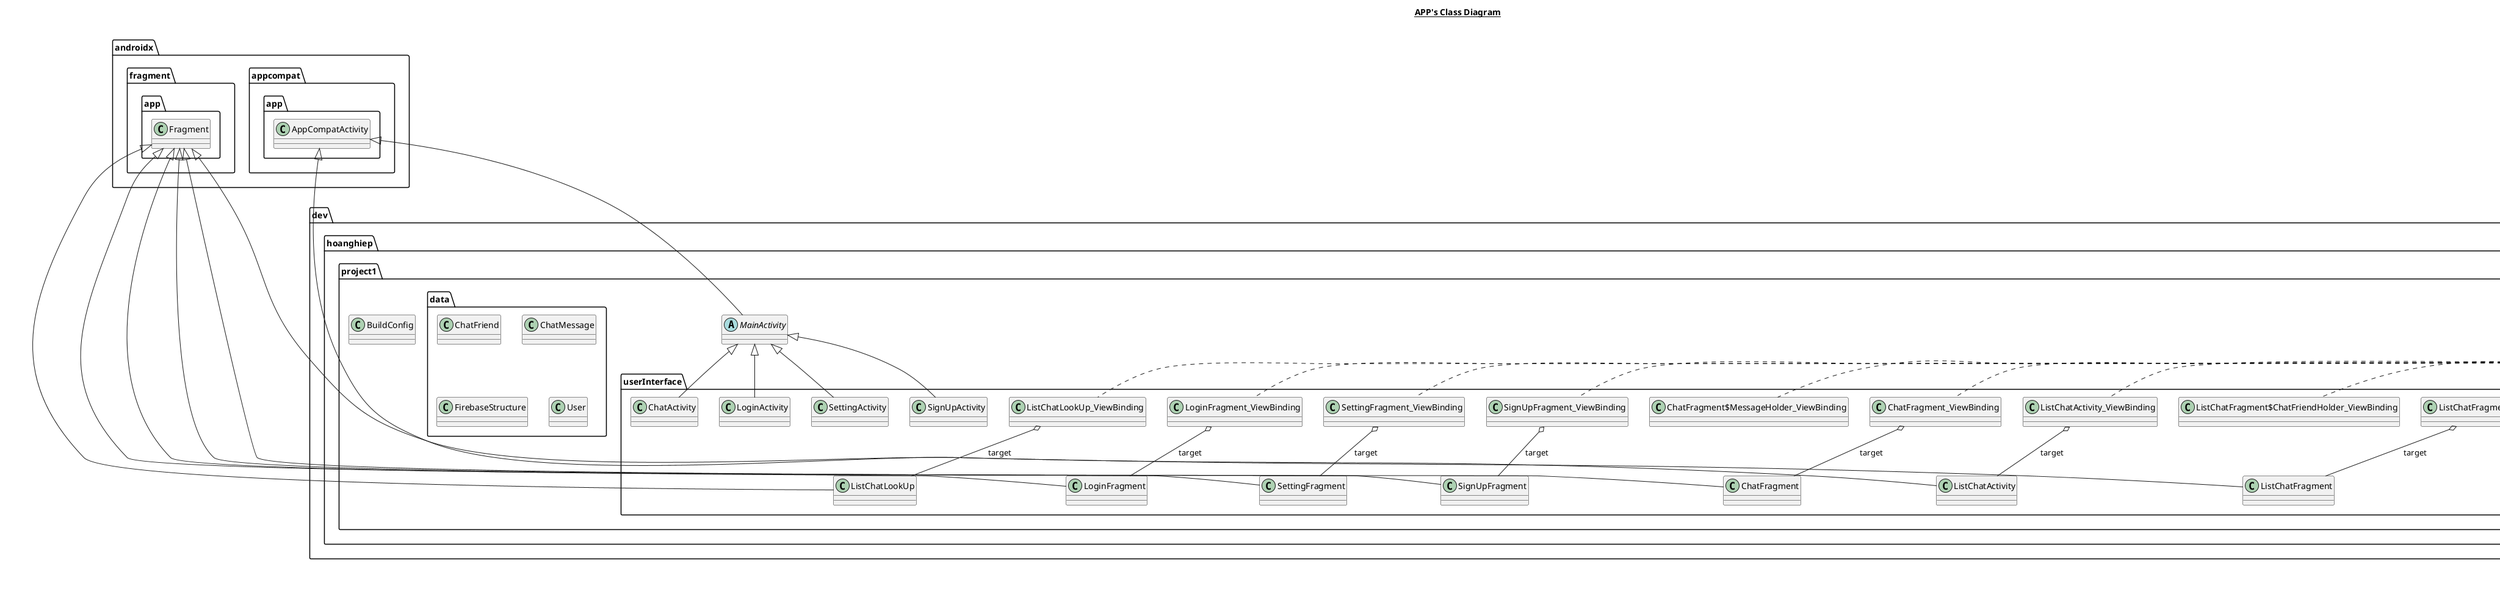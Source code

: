 @startuml

title __APP's Class Diagram__\n

  namespace dev.hoanghiep.project1 {
    class dev.hoanghiep.project1.BuildConfig {
    }
  }
  

  namespace dev.hoanghiep.project1 {
    abstract class dev.hoanghiep.project1.MainActivity {
    }
  }
  

  namespace dev.hoanghiep.project1 {
    namespace data {
      class dev.hoanghiep.project1.data.ChatFriend {
      }
    }
  }
  

  namespace dev.hoanghiep.project1 {
    namespace data {
      class dev.hoanghiep.project1.data.ChatMessage {
      }
    }
  }
  

  namespace dev.hoanghiep.project1 {
    namespace data {
      class dev.hoanghiep.project1.data.FirebaseStructure {
      }
    }
  }
  

  namespace dev.hoanghiep.project1 {
    namespace data {
      class dev.hoanghiep.project1.data.User {
      }
    }
  }
  

  namespace dev.hoanghiep.project1 {
    namespace userInterface {
      class dev.hoanghiep.project1.userInterface.ChatActivity {
      }
    }
  }
  

  namespace dev.hoanghiep.project1 {
    namespace userInterface {
      class dev.hoanghiep.project1.userInterface.ChatFragment {
      }
    }
  }
  

  namespace dev.hoanghiep.project1 {
    namespace userInterface {
      class dev.hoanghiep.project1.userInterface.ChatFragment$MessageHolder_ViewBinding {
      }
    }
  }
  

  namespace dev.hoanghiep.project1 {
    namespace userInterface {
      class dev.hoanghiep.project1.userInterface.ChatFragment_ViewBinding {
      }
    }
  }
  

  namespace dev.hoanghiep.project1 {
    namespace userInterface {
      class dev.hoanghiep.project1.userInterface.ListChatActivity {
      }
    }
  }
  

  namespace dev.hoanghiep.project1 {
    namespace userInterface {
      class dev.hoanghiep.project1.userInterface.ListChatActivity_ViewBinding {
      }
    }
  }
  

  namespace dev.hoanghiep.project1 {
    namespace userInterface {
      class dev.hoanghiep.project1.userInterface.ListChatFragment {
      }
    }
  }
  

  namespace dev.hoanghiep.project1 {
    namespace userInterface {
      class dev.hoanghiep.project1.userInterface.ListChatFragment$ChatFriendHolder_ViewBinding {
      }
    }
  }
  

  namespace dev.hoanghiep.project1 {
    namespace userInterface {
      class dev.hoanghiep.project1.userInterface.ListChatFragment_ViewBinding {
      }
    }
  }
  

  namespace dev.hoanghiep.project1 {
    namespace userInterface {
      class dev.hoanghiep.project1.userInterface.ListChatLookUp {
      }
    }
  }
  

  namespace dev.hoanghiep.project1 {
    namespace userInterface {
      class dev.hoanghiep.project1.userInterface.ListChatLookUp$UserHolder_ViewBinding {
      }
    }
  }
  

  namespace dev.hoanghiep.project1 {
    namespace userInterface {
      class dev.hoanghiep.project1.userInterface.ListChatLookUp_ViewBinding {
      }
    }
  }
  

  namespace dev.hoanghiep.project1 {
    namespace userInterface {
      class dev.hoanghiep.project1.userInterface.LoginActivity {
      }
    }
  }
  

  namespace dev.hoanghiep.project1 {
    namespace userInterface {
      class dev.hoanghiep.project1.userInterface.LoginFragment {
      }
    }
  }
  

  namespace dev.hoanghiep.project1 {
    namespace userInterface {
      class dev.hoanghiep.project1.userInterface.LoginFragment_ViewBinding {
      }
    }
  }
  

  namespace dev.hoanghiep.project1 {
    namespace userInterface {
      class dev.hoanghiep.project1.userInterface.SettingActivity {
      }
    }
  }
  

  namespace dev.hoanghiep.project1 {
    namespace userInterface {
      class dev.hoanghiep.project1.userInterface.SettingFragment {
      }
    }
  }
  

  namespace dev.hoanghiep.project1 {
    namespace userInterface {
      class dev.hoanghiep.project1.userInterface.SettingFragment_ViewBinding {
      }
    }
  }
  

  namespace dev.hoanghiep.project1 {
    namespace userInterface {
      class dev.hoanghiep.project1.userInterface.SignUpActivity {
      }
    }
  }
  

  namespace dev.hoanghiep.project1 {
    namespace userInterface {
      class dev.hoanghiep.project1.userInterface.SignUpFragment {
      }
    }
  }
  

  namespace dev.hoanghiep.project1 {
    namespace userInterface {
      class dev.hoanghiep.project1.userInterface.SignUpFragment_ViewBinding {
      }
    }
  }
  

  dev.hoanghiep.project1.MainActivity -up-|> androidx.appcompat.app.AppCompatActivity
  dev.hoanghiep.project1.userInterface.ChatActivity -up-|> dev.hoanghiep.project1.MainActivity
  dev.hoanghiep.project1.userInterface.ChatFragment -up-|> androidx.fragment.app.Fragment
  dev.hoanghiep.project1.userInterface.ChatFragment o-- dev.hoanghiep.project1.userInterface.ChatFragment.MessageAdapter : mMessageAdapter
  dev.hoanghiep.project1.userInterface.ChatFragment$MessageHolder_ViewBinding .up.|> butterknife.Unbinder
  dev.hoanghiep.project1.userInterface.ChatFragment$MessageHolder_ViewBinding o-- dev.hoanghiep.project1.userInterface.ChatFragment.MessageHolder : target
  dev.hoanghiep.project1.userInterface.ChatFragment_ViewBinding .up.|> butterknife.Unbinder
  dev.hoanghiep.project1.userInterface.ChatFragment_ViewBinding o-- dev.hoanghiep.project1.userInterface.ChatFragment : target
  dev.hoanghiep.project1.userInterface.ListChatActivity -up-|> androidx.appcompat.app.AppCompatActivity
  dev.hoanghiep.project1.userInterface.ListChatActivity o-- dev.hoanghiep.project1.userInterface.ListChatActivity.ListFriendAdapter : mAdapter
  dev.hoanghiep.project1.userInterface.ListChatActivity_ViewBinding .up.|> butterknife.Unbinder
  dev.hoanghiep.project1.userInterface.ListChatActivity_ViewBinding o-- dev.hoanghiep.project1.userInterface.ListChatActivity : target
  dev.hoanghiep.project1.userInterface.ListChatFragment -up-|> androidx.fragment.app.Fragment
  dev.hoanghiep.project1.userInterface.ListChatFragment$ChatFriendHolder_ViewBinding .up.|> butterknife.Unbinder
  dev.hoanghiep.project1.userInterface.ListChatFragment$ChatFriendHolder_ViewBinding o-- dev.hoanghiep.project1.userInterface.ListChatFragment.ChatFriendHolder : target
  dev.hoanghiep.project1.userInterface.ListChatFragment_ViewBinding .up.|> butterknife.Unbinder
  dev.hoanghiep.project1.userInterface.ListChatFragment_ViewBinding o-- dev.hoanghiep.project1.userInterface.ListChatFragment : target
  dev.hoanghiep.project1.userInterface.ListChatLookUp -up-|> androidx.fragment.app.Fragment
  dev.hoanghiep.project1.userInterface.ListChatLookUp$UserHolder_ViewBinding .up.|> butterknife.Unbinder
  dev.hoanghiep.project1.userInterface.ListChatLookUp$UserHolder_ViewBinding o-- dev.hoanghiep.project1.userInterface.ListChatLookUp.UserHolder : target
  dev.hoanghiep.project1.userInterface.ListChatLookUp_ViewBinding .up.|> butterknife.Unbinder
  dev.hoanghiep.project1.userInterface.ListChatLookUp_ViewBinding o-- dev.hoanghiep.project1.userInterface.ListChatLookUp : target
  dev.hoanghiep.project1.userInterface.LoginActivity -up-|> dev.hoanghiep.project1.MainActivity
  dev.hoanghiep.project1.userInterface.LoginFragment -up-|> androidx.fragment.app.Fragment
  dev.hoanghiep.project1.userInterface.LoginFragment_ViewBinding .up.|> butterknife.Unbinder
  dev.hoanghiep.project1.userInterface.LoginFragment_ViewBinding o-- dev.hoanghiep.project1.userInterface.LoginFragment : target
  dev.hoanghiep.project1.userInterface.SettingActivity -up-|> dev.hoanghiep.project1.MainActivity
  dev.hoanghiep.project1.userInterface.SettingFragment -up-|> androidx.fragment.app.Fragment
  dev.hoanghiep.project1.userInterface.SettingFragment_ViewBinding .up.|> butterknife.Unbinder
  dev.hoanghiep.project1.userInterface.SettingFragment_ViewBinding o-- dev.hoanghiep.project1.userInterface.SettingFragment : target
  dev.hoanghiep.project1.userInterface.SignUpActivity -up-|> dev.hoanghiep.project1.MainActivity
  dev.hoanghiep.project1.userInterface.SignUpFragment -up-|> androidx.fragment.app.Fragment
  dev.hoanghiep.project1.userInterface.SignUpFragment_ViewBinding .up.|> butterknife.Unbinder
  dev.hoanghiep.project1.userInterface.SignUpFragment_ViewBinding o-- dev.hoanghiep.project1.userInterface.SignUpFragment : target


right footer


PlantUML diagram generated by SketchIt! (https://bitbucket.org/pmesmeur/sketch.it)
For more information about this tool, please contact philippe.mesmeur@gmail.com
endfooter

@enduml
